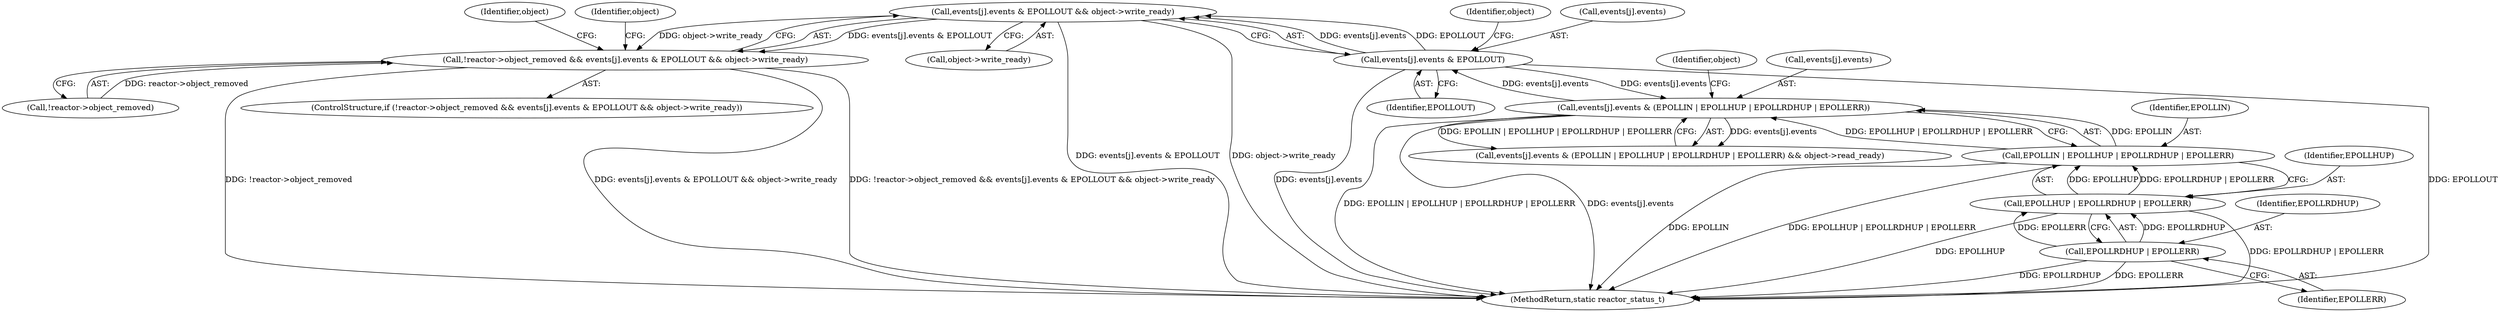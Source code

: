 digraph "0_Android_472271b153c5dc53c28beac55480a8d8434b2d5c_59@API" {
"1000297" [label="(Call,events[j].events & EPOLLOUT && object->write_ready)"];
"1000298" [label="(Call,events[j].events & EPOLLOUT)"];
"1000271" [label="(Call,events[j].events & (EPOLLIN | EPOLLHUP | EPOLLRDHUP | EPOLLERR))"];
"1000277" [label="(Call,EPOLLIN | EPOLLHUP | EPOLLRDHUP | EPOLLERR)"];
"1000279" [label="(Call,EPOLLHUP | EPOLLRDHUP | EPOLLERR)"];
"1000281" [label="(Call,EPOLLRDHUP | EPOLLERR)"];
"1000292" [label="(Call,!reactor->object_removed && events[j].events & EPOLLOUT && object->write_ready)"];
"1000270" [label="(Call,events[j].events & (EPOLLIN | EPOLLHUP | EPOLLRDHUP | EPOLLERR) && object->read_ready)"];
"1000283" [label="(Identifier,EPOLLERR)"];
"1000277" [label="(Call,EPOLLIN | EPOLLHUP | EPOLLRDHUP | EPOLLERR)"];
"1000278" [label="(Identifier,EPOLLIN)"];
"1000285" [label="(Identifier,object)"];
"1000315" [label="(Identifier,object)"];
"1000304" [label="(Identifier,EPOLLOUT)"];
"1000282" [label="(Identifier,EPOLLRDHUP)"];
"1000306" [label="(Identifier,object)"];
"1000305" [label="(Call,object->write_ready)"];
"1000271" [label="(Call,events[j].events & (EPOLLIN | EPOLLHUP | EPOLLRDHUP | EPOLLERR))"];
"1000299" [label="(Call,events[j].events)"];
"1000297" [label="(Call,events[j].events & EPOLLOUT && object->write_ready)"];
"1000293" [label="(Call,!reactor->object_removed)"];
"1000292" [label="(Call,!reactor->object_removed && events[j].events & EPOLLOUT && object->write_ready)"];
"1000281" [label="(Call,EPOLLRDHUP | EPOLLERR)"];
"1000298" [label="(Call,events[j].events & EPOLLOUT)"];
"1000291" [label="(ControlStructure,if (!reactor->object_removed && events[j].events & EPOLLOUT && object->write_ready))"];
"1000272" [label="(Call,events[j].events)"];
"1000280" [label="(Identifier,EPOLLHUP)"];
"1000279" [label="(Call,EPOLLHUP | EPOLLRDHUP | EPOLLERR)"];
"1000310" [label="(Identifier,object)"];
"1000336" [label="(MethodReturn,static reactor_status_t)"];
"1000297" -> "1000292"  [label="AST: "];
"1000297" -> "1000298"  [label="CFG: "];
"1000297" -> "1000305"  [label="CFG: "];
"1000298" -> "1000297"  [label="AST: "];
"1000305" -> "1000297"  [label="AST: "];
"1000292" -> "1000297"  [label="CFG: "];
"1000297" -> "1000336"  [label="DDG: events[j].events & EPOLLOUT"];
"1000297" -> "1000336"  [label="DDG: object->write_ready"];
"1000297" -> "1000292"  [label="DDG: events[j].events & EPOLLOUT"];
"1000297" -> "1000292"  [label="DDG: object->write_ready"];
"1000298" -> "1000297"  [label="DDG: events[j].events"];
"1000298" -> "1000297"  [label="DDG: EPOLLOUT"];
"1000298" -> "1000304"  [label="CFG: "];
"1000299" -> "1000298"  [label="AST: "];
"1000304" -> "1000298"  [label="AST: "];
"1000306" -> "1000298"  [label="CFG: "];
"1000298" -> "1000336"  [label="DDG: EPOLLOUT"];
"1000298" -> "1000336"  [label="DDG: events[j].events"];
"1000298" -> "1000271"  [label="DDG: events[j].events"];
"1000271" -> "1000298"  [label="DDG: events[j].events"];
"1000271" -> "1000270"  [label="AST: "];
"1000271" -> "1000277"  [label="CFG: "];
"1000272" -> "1000271"  [label="AST: "];
"1000277" -> "1000271"  [label="AST: "];
"1000285" -> "1000271"  [label="CFG: "];
"1000270" -> "1000271"  [label="CFG: "];
"1000271" -> "1000336"  [label="DDG: EPOLLIN | EPOLLHUP | EPOLLRDHUP | EPOLLERR"];
"1000271" -> "1000336"  [label="DDG: events[j].events"];
"1000271" -> "1000270"  [label="DDG: events[j].events"];
"1000271" -> "1000270"  [label="DDG: EPOLLIN | EPOLLHUP | EPOLLRDHUP | EPOLLERR"];
"1000277" -> "1000271"  [label="DDG: EPOLLIN"];
"1000277" -> "1000271"  [label="DDG: EPOLLHUP | EPOLLRDHUP | EPOLLERR"];
"1000277" -> "1000279"  [label="CFG: "];
"1000278" -> "1000277"  [label="AST: "];
"1000279" -> "1000277"  [label="AST: "];
"1000277" -> "1000336"  [label="DDG: EPOLLIN"];
"1000277" -> "1000336"  [label="DDG: EPOLLHUP | EPOLLRDHUP | EPOLLERR"];
"1000279" -> "1000277"  [label="DDG: EPOLLHUP"];
"1000279" -> "1000277"  [label="DDG: EPOLLRDHUP | EPOLLERR"];
"1000279" -> "1000281"  [label="CFG: "];
"1000280" -> "1000279"  [label="AST: "];
"1000281" -> "1000279"  [label="AST: "];
"1000279" -> "1000336"  [label="DDG: EPOLLHUP"];
"1000279" -> "1000336"  [label="DDG: EPOLLRDHUP | EPOLLERR"];
"1000281" -> "1000279"  [label="DDG: EPOLLRDHUP"];
"1000281" -> "1000279"  [label="DDG: EPOLLERR"];
"1000281" -> "1000283"  [label="CFG: "];
"1000282" -> "1000281"  [label="AST: "];
"1000283" -> "1000281"  [label="AST: "];
"1000281" -> "1000336"  [label="DDG: EPOLLRDHUP"];
"1000281" -> "1000336"  [label="DDG: EPOLLERR"];
"1000292" -> "1000291"  [label="AST: "];
"1000292" -> "1000293"  [label="CFG: "];
"1000293" -> "1000292"  [label="AST: "];
"1000310" -> "1000292"  [label="CFG: "];
"1000315" -> "1000292"  [label="CFG: "];
"1000292" -> "1000336"  [label="DDG: !reactor->object_removed && events[j].events & EPOLLOUT && object->write_ready"];
"1000292" -> "1000336"  [label="DDG: !reactor->object_removed"];
"1000292" -> "1000336"  [label="DDG: events[j].events & EPOLLOUT && object->write_ready"];
"1000293" -> "1000292"  [label="DDG: reactor->object_removed"];
}
